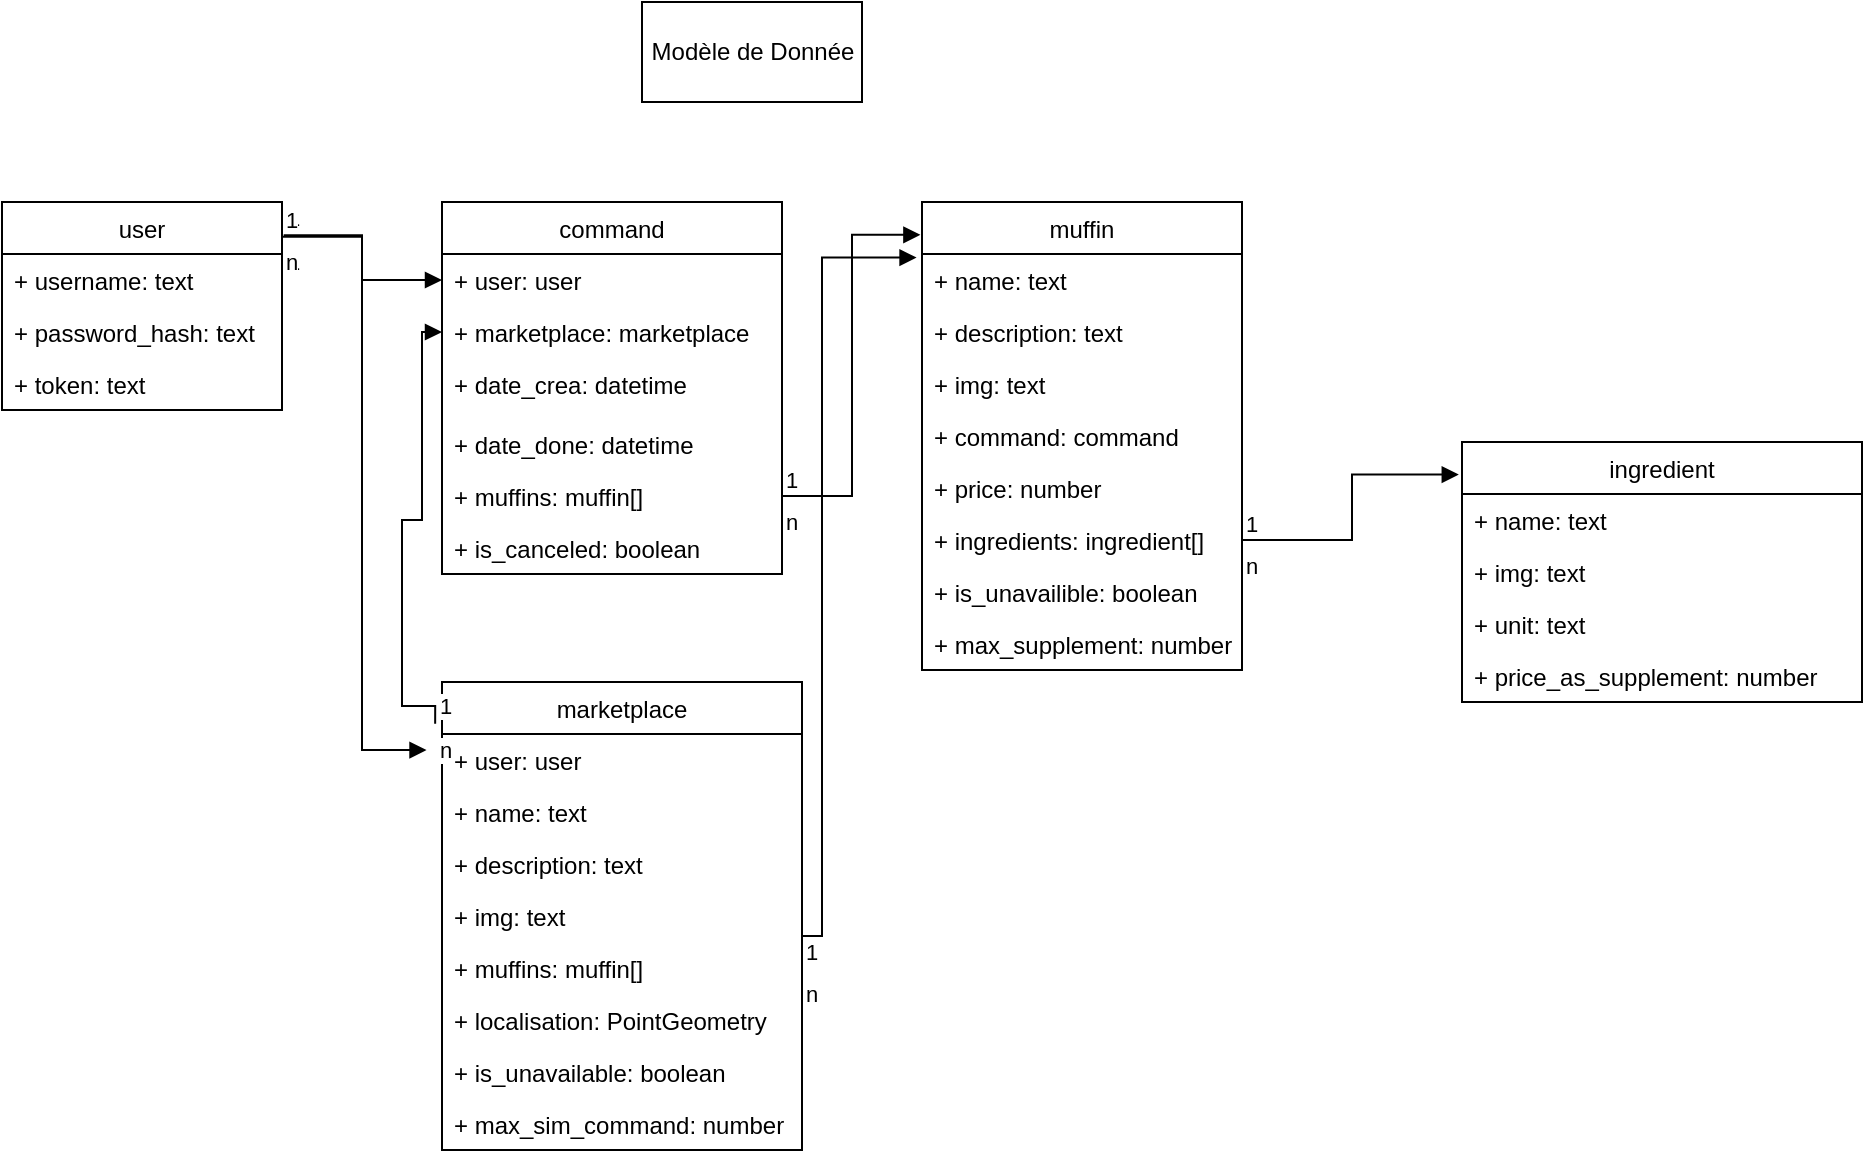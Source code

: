 <mxfile version="20.6.0" type="device"><diagram id="CpKpDiFbOtvpV1vd9glh" name="Page-1"><mxGraphModel dx="1388" dy="783" grid="1" gridSize="10" guides="1" tooltips="1" connect="1" arrows="1" fold="1" page="1" pageScale="1" pageWidth="850" pageHeight="1100" math="0" shadow="0"><root><mxCell id="0"/><mxCell id="1" parent="0"/><mxCell id="9phXg_vv8a9BjGyfQ4tH-1" value="user" style="swimlane;fontStyle=0;childLayout=stackLayout;horizontal=1;startSize=26;fillColor=none;horizontalStack=0;resizeParent=1;resizeParentMax=0;resizeLast=0;collapsible=1;marginBottom=0;" vertex="1" parent="1"><mxGeometry x="90" y="110" width="140" height="104" as="geometry"/></mxCell><mxCell id="9phXg_vv8a9BjGyfQ4tH-2" value="+ username: text" style="text;strokeColor=none;fillColor=none;align=left;verticalAlign=top;spacingLeft=4;spacingRight=4;overflow=hidden;rotatable=0;points=[[0,0.5],[1,0.5]];portConstraint=eastwest;" vertex="1" parent="9phXg_vv8a9BjGyfQ4tH-1"><mxGeometry y="26" width="140" height="26" as="geometry"/></mxCell><mxCell id="9phXg_vv8a9BjGyfQ4tH-3" value="+ password_hash: text" style="text;strokeColor=none;fillColor=none;align=left;verticalAlign=top;spacingLeft=4;spacingRight=4;overflow=hidden;rotatable=0;points=[[0,0.5],[1,0.5]];portConstraint=eastwest;" vertex="1" parent="9phXg_vv8a9BjGyfQ4tH-1"><mxGeometry y="52" width="140" height="26" as="geometry"/></mxCell><mxCell id="9phXg_vv8a9BjGyfQ4tH-4" value="+ token: text" style="text;strokeColor=none;fillColor=none;align=left;verticalAlign=top;spacingLeft=4;spacingRight=4;overflow=hidden;rotatable=0;points=[[0,0.5],[1,0.5]];portConstraint=eastwest;" vertex="1" parent="9phXg_vv8a9BjGyfQ4tH-1"><mxGeometry y="78" width="140" height="26" as="geometry"/></mxCell><mxCell id="9phXg_vv8a9BjGyfQ4tH-5" value="command" style="swimlane;fontStyle=0;childLayout=stackLayout;horizontal=1;startSize=26;fillColor=none;horizontalStack=0;resizeParent=1;resizeParentMax=0;resizeLast=0;collapsible=1;marginBottom=0;" vertex="1" parent="1"><mxGeometry x="310" y="110" width="170" height="186" as="geometry"/></mxCell><mxCell id="9phXg_vv8a9BjGyfQ4tH-6" value="+ user: user" style="text;strokeColor=none;fillColor=none;align=left;verticalAlign=top;spacingLeft=4;spacingRight=4;overflow=hidden;rotatable=0;points=[[0,0.5],[1,0.5]];portConstraint=eastwest;" vertex="1" parent="9phXg_vv8a9BjGyfQ4tH-5"><mxGeometry y="26" width="170" height="26" as="geometry"/></mxCell><mxCell id="9phXg_vv8a9BjGyfQ4tH-7" value="+ marketplace: marketplace" style="text;strokeColor=none;fillColor=none;align=left;verticalAlign=top;spacingLeft=4;spacingRight=4;overflow=hidden;rotatable=0;points=[[0,0.5],[1,0.5]];portConstraint=eastwest;" vertex="1" parent="9phXg_vv8a9BjGyfQ4tH-5"><mxGeometry y="52" width="170" height="26" as="geometry"/></mxCell><mxCell id="9phXg_vv8a9BjGyfQ4tH-8" value="+ date_crea: datetime" style="text;strokeColor=none;fillColor=none;align=left;verticalAlign=top;spacingLeft=4;spacingRight=4;overflow=hidden;rotatable=0;points=[[0,0.5],[1,0.5]];portConstraint=eastwest;" vertex="1" parent="9phXg_vv8a9BjGyfQ4tH-5"><mxGeometry y="78" width="170" height="30" as="geometry"/></mxCell><mxCell id="9phXg_vv8a9BjGyfQ4tH-9" value="+ date_done: datetime" style="text;strokeColor=none;fillColor=none;align=left;verticalAlign=top;spacingLeft=4;spacingRight=4;overflow=hidden;rotatable=0;points=[[0,0.5],[1,0.5]];portConstraint=eastwest;" vertex="1" parent="9phXg_vv8a9BjGyfQ4tH-5"><mxGeometry y="108" width="170" height="26" as="geometry"/></mxCell><mxCell id="9phXg_vv8a9BjGyfQ4tH-33" value="+ muffins: muffin[]" style="text;strokeColor=none;fillColor=none;align=left;verticalAlign=top;spacingLeft=4;spacingRight=4;overflow=hidden;rotatable=0;points=[[0,0.5],[1,0.5]];portConstraint=eastwest;" vertex="1" parent="9phXg_vv8a9BjGyfQ4tH-5"><mxGeometry y="134" width="170" height="26" as="geometry"/></mxCell><mxCell id="9phXg_vv8a9BjGyfQ4tH-66" value="+ is_canceled: boolean" style="text;strokeColor=none;fillColor=none;align=left;verticalAlign=top;spacingLeft=4;spacingRight=4;overflow=hidden;rotatable=0;points=[[0,0.5],[1,0.5]];portConstraint=eastwest;" vertex="1" parent="9phXg_vv8a9BjGyfQ4tH-5"><mxGeometry y="160" width="170" height="26" as="geometry"/></mxCell><mxCell id="9phXg_vv8a9BjGyfQ4tH-13" value="muffin" style="swimlane;fontStyle=0;childLayout=stackLayout;horizontal=1;startSize=26;fillColor=none;horizontalStack=0;resizeParent=1;resizeParentMax=0;resizeLast=0;collapsible=1;marginBottom=0;" vertex="1" parent="1"><mxGeometry x="550" y="110" width="160" height="234" as="geometry"/></mxCell><mxCell id="9phXg_vv8a9BjGyfQ4tH-14" value="+ name: text" style="text;strokeColor=none;fillColor=none;align=left;verticalAlign=top;spacingLeft=4;spacingRight=4;overflow=hidden;rotatable=0;points=[[0,0.5],[1,0.5]];portConstraint=eastwest;" vertex="1" parent="9phXg_vv8a9BjGyfQ4tH-13"><mxGeometry y="26" width="160" height="26" as="geometry"/></mxCell><mxCell id="9phXg_vv8a9BjGyfQ4tH-15" value="+ description: text" style="text;strokeColor=none;fillColor=none;align=left;verticalAlign=top;spacingLeft=4;spacingRight=4;overflow=hidden;rotatable=0;points=[[0,0.5],[1,0.5]];portConstraint=eastwest;" vertex="1" parent="9phXg_vv8a9BjGyfQ4tH-13"><mxGeometry y="52" width="160" height="26" as="geometry"/></mxCell><mxCell id="9phXg_vv8a9BjGyfQ4tH-26" value="+ img: text" style="text;strokeColor=none;fillColor=none;align=left;verticalAlign=top;spacingLeft=4;spacingRight=4;overflow=hidden;rotatable=0;points=[[0,0.5],[1,0.5]];portConstraint=eastwest;" vertex="1" parent="9phXg_vv8a9BjGyfQ4tH-13"><mxGeometry y="78" width="160" height="26" as="geometry"/></mxCell><mxCell id="9phXg_vv8a9BjGyfQ4tH-16" value="+ command: command" style="text;strokeColor=none;fillColor=none;align=left;verticalAlign=top;spacingLeft=4;spacingRight=4;overflow=hidden;rotatable=0;points=[[0,0.5],[1,0.5]];portConstraint=eastwest;" vertex="1" parent="9phXg_vv8a9BjGyfQ4tH-13"><mxGeometry y="104" width="160" height="26" as="geometry"/></mxCell><mxCell id="9phXg_vv8a9BjGyfQ4tH-17" value="+ price: number" style="text;strokeColor=none;fillColor=none;align=left;verticalAlign=top;spacingLeft=4;spacingRight=4;overflow=hidden;rotatable=0;points=[[0,0.5],[1,0.5]];portConstraint=eastwest;" vertex="1" parent="9phXg_vv8a9BjGyfQ4tH-13"><mxGeometry y="130" width="160" height="26" as="geometry"/></mxCell><mxCell id="9phXg_vv8a9BjGyfQ4tH-30" value="+ ingredients: ingredient[]" style="text;strokeColor=none;fillColor=none;align=left;verticalAlign=top;spacingLeft=4;spacingRight=4;overflow=hidden;rotatable=0;points=[[0,0.5],[1,0.5]];portConstraint=eastwest;" vertex="1" parent="9phXg_vv8a9BjGyfQ4tH-13"><mxGeometry y="156" width="160" height="26" as="geometry"/></mxCell><mxCell id="9phXg_vv8a9BjGyfQ4tH-59" value="+ is_unavailible: boolean" style="text;strokeColor=none;fillColor=none;align=left;verticalAlign=top;spacingLeft=4;spacingRight=4;overflow=hidden;rotatable=0;points=[[0,0.5],[1,0.5]];portConstraint=eastwest;" vertex="1" parent="9phXg_vv8a9BjGyfQ4tH-13"><mxGeometry y="182" width="160" height="26" as="geometry"/></mxCell><mxCell id="9phXg_vv8a9BjGyfQ4tH-67" value="+ max_supplement: number" style="text;strokeColor=none;fillColor=none;align=left;verticalAlign=top;spacingLeft=4;spacingRight=4;overflow=hidden;rotatable=0;points=[[0,0.5],[1,0.5]];portConstraint=eastwest;" vertex="1" parent="9phXg_vv8a9BjGyfQ4tH-13"><mxGeometry y="208" width="160" height="26" as="geometry"/></mxCell><mxCell id="9phXg_vv8a9BjGyfQ4tH-18" value="ingredient" style="swimlane;fontStyle=0;childLayout=stackLayout;horizontal=1;startSize=26;fillColor=none;horizontalStack=0;resizeParent=1;resizeParentMax=0;resizeLast=0;collapsible=1;marginBottom=0;" vertex="1" parent="1"><mxGeometry x="820" y="230" width="200" height="130" as="geometry"/></mxCell><mxCell id="9phXg_vv8a9BjGyfQ4tH-19" value="+ name: text" style="text;strokeColor=none;fillColor=none;align=left;verticalAlign=top;spacingLeft=4;spacingRight=4;overflow=hidden;rotatable=0;points=[[0,0.5],[1,0.5]];portConstraint=eastwest;" vertex="1" parent="9phXg_vv8a9BjGyfQ4tH-18"><mxGeometry y="26" width="200" height="26" as="geometry"/></mxCell><mxCell id="9phXg_vv8a9BjGyfQ4tH-27" value="+ img: text" style="text;strokeColor=none;fillColor=none;align=left;verticalAlign=top;spacingLeft=4;spacingRight=4;overflow=hidden;rotatable=0;points=[[0,0.5],[1,0.5]];portConstraint=eastwest;" vertex="1" parent="9phXg_vv8a9BjGyfQ4tH-18"><mxGeometry y="52" width="200" height="26" as="geometry"/></mxCell><mxCell id="9phXg_vv8a9BjGyfQ4tH-20" value="+ unit: text" style="text;strokeColor=none;fillColor=none;align=left;verticalAlign=top;spacingLeft=4;spacingRight=4;overflow=hidden;rotatable=0;points=[[0,0.5],[1,0.5]];portConstraint=eastwest;" vertex="1" parent="9phXg_vv8a9BjGyfQ4tH-18"><mxGeometry y="78" width="200" height="26" as="geometry"/></mxCell><mxCell id="9phXg_vv8a9BjGyfQ4tH-21" value="+ price_as_supplement: number" style="text;strokeColor=none;fillColor=none;align=left;verticalAlign=top;spacingLeft=4;spacingRight=4;overflow=hidden;rotatable=0;points=[[0,0.5],[1,0.5]];portConstraint=eastwest;" vertex="1" parent="9phXg_vv8a9BjGyfQ4tH-18"><mxGeometry y="104" width="200" height="26" as="geometry"/></mxCell><mxCell id="9phXg_vv8a9BjGyfQ4tH-22" value="marketplace" style="swimlane;fontStyle=0;childLayout=stackLayout;horizontal=1;startSize=26;fillColor=none;horizontalStack=0;resizeParent=1;resizeParentMax=0;resizeLast=0;collapsible=1;marginBottom=0;" vertex="1" parent="1"><mxGeometry x="310" y="350" width="180" height="234" as="geometry"/></mxCell><mxCell id="9phXg_vv8a9BjGyfQ4tH-51" value="+ user: user" style="text;strokeColor=none;fillColor=none;align=left;verticalAlign=top;spacingLeft=4;spacingRight=4;overflow=hidden;rotatable=0;points=[[0,0.5],[1,0.5]];portConstraint=eastwest;" vertex="1" parent="9phXg_vv8a9BjGyfQ4tH-22"><mxGeometry y="26" width="180" height="26" as="geometry"/></mxCell><mxCell id="9phXg_vv8a9BjGyfQ4tH-23" value="+ name: text" style="text;strokeColor=none;fillColor=none;align=left;verticalAlign=top;spacingLeft=4;spacingRight=4;overflow=hidden;rotatable=0;points=[[0,0.5],[1,0.5]];portConstraint=eastwest;" vertex="1" parent="9phXg_vv8a9BjGyfQ4tH-22"><mxGeometry y="52" width="180" height="26" as="geometry"/></mxCell><mxCell id="9phXg_vv8a9BjGyfQ4tH-24" value="+ description: text" style="text;strokeColor=none;fillColor=none;align=left;verticalAlign=top;spacingLeft=4;spacingRight=4;overflow=hidden;rotatable=0;points=[[0,0.5],[1,0.5]];portConstraint=eastwest;" vertex="1" parent="9phXg_vv8a9BjGyfQ4tH-22"><mxGeometry y="78" width="180" height="26" as="geometry"/></mxCell><mxCell id="9phXg_vv8a9BjGyfQ4tH-25" value="+ img: text" style="text;strokeColor=none;fillColor=none;align=left;verticalAlign=top;spacingLeft=4;spacingRight=4;overflow=hidden;rotatable=0;points=[[0,0.5],[1,0.5]];portConstraint=eastwest;" vertex="1" parent="9phXg_vv8a9BjGyfQ4tH-22"><mxGeometry y="104" width="180" height="26" as="geometry"/></mxCell><mxCell id="9phXg_vv8a9BjGyfQ4tH-38" value="+ muffins: muffin[]" style="text;strokeColor=none;fillColor=none;align=left;verticalAlign=top;spacingLeft=4;spacingRight=4;overflow=hidden;rotatable=0;points=[[0,0.5],[1,0.5]];portConstraint=eastwest;" vertex="1" parent="9phXg_vv8a9BjGyfQ4tH-22"><mxGeometry y="130" width="180" height="26" as="geometry"/></mxCell><mxCell id="9phXg_vv8a9BjGyfQ4tH-61" value="+ localisation: PointGeometry" style="text;strokeColor=none;fillColor=none;align=left;verticalAlign=top;spacingLeft=4;spacingRight=4;overflow=hidden;rotatable=0;points=[[0,0.5],[1,0.5]];portConstraint=eastwest;" vertex="1" parent="9phXg_vv8a9BjGyfQ4tH-22"><mxGeometry y="156" width="180" height="26" as="geometry"/></mxCell><mxCell id="9phXg_vv8a9BjGyfQ4tH-62" value="+ is_unavailable: boolean" style="text;strokeColor=none;fillColor=none;align=left;verticalAlign=top;spacingLeft=4;spacingRight=4;overflow=hidden;rotatable=0;points=[[0,0.5],[1,0.5]];portConstraint=eastwest;" vertex="1" parent="9phXg_vv8a9BjGyfQ4tH-22"><mxGeometry y="182" width="180" height="26" as="geometry"/></mxCell><mxCell id="9phXg_vv8a9BjGyfQ4tH-63" value="+ max_sim_command: number" style="text;strokeColor=none;fillColor=none;align=left;verticalAlign=top;spacingLeft=4;spacingRight=4;overflow=hidden;rotatable=0;points=[[0,0.5],[1,0.5]];portConstraint=eastwest;" vertex="1" parent="9phXg_vv8a9BjGyfQ4tH-22"><mxGeometry y="208" width="180" height="26" as="geometry"/></mxCell><mxCell id="9phXg_vv8a9BjGyfQ4tH-31" value="n" style="endArrow=block;endFill=1;html=1;edgeStyle=orthogonalEdgeStyle;align=left;verticalAlign=top;rounded=0;exitX=1;exitY=0.5;exitDx=0;exitDy=0;entryX=-0.008;entryY=0.125;entryDx=0;entryDy=0;entryPerimeter=0;" edge="1" parent="1" source="9phXg_vv8a9BjGyfQ4tH-30" target="9phXg_vv8a9BjGyfQ4tH-18"><mxGeometry x="-1" relative="1" as="geometry"><mxPoint x="690" y="310" as="sourcePoint"/><mxPoint x="780" y="220" as="targetPoint"/></mxGeometry></mxCell><mxCell id="9phXg_vv8a9BjGyfQ4tH-32" value="1" style="edgeLabel;resizable=0;html=1;align=left;verticalAlign=bottom;" connectable="0" vertex="1" parent="9phXg_vv8a9BjGyfQ4tH-31"><mxGeometry x="-1" relative="1" as="geometry"/></mxCell><mxCell id="9phXg_vv8a9BjGyfQ4tH-34" value="n" style="endArrow=block;endFill=1;html=1;edgeStyle=orthogonalEdgeStyle;align=left;verticalAlign=top;rounded=0;exitX=1;exitY=0.5;exitDx=0;exitDy=0;entryX=-0.005;entryY=0.07;entryDx=0;entryDy=0;entryPerimeter=0;" edge="1" parent="1" source="9phXg_vv8a9BjGyfQ4tH-33" target="9phXg_vv8a9BjGyfQ4tH-13"><mxGeometry x="-1" relative="1" as="geometry"><mxPoint x="530" y="390" as="sourcePoint"/><mxPoint x="690" y="390" as="targetPoint"/></mxGeometry></mxCell><mxCell id="9phXg_vv8a9BjGyfQ4tH-35" value="1" style="edgeLabel;resizable=0;html=1;align=left;verticalAlign=bottom;" connectable="0" vertex="1" parent="9phXg_vv8a9BjGyfQ4tH-34"><mxGeometry x="-1" relative="1" as="geometry"/></mxCell><mxCell id="9phXg_vv8a9BjGyfQ4tH-39" value="n" style="endArrow=block;endFill=1;html=1;edgeStyle=orthogonalEdgeStyle;align=left;verticalAlign=top;rounded=0;exitX=1;exitY=0.5;exitDx=0;exitDy=0;entryX=-0.017;entryY=0.069;entryDx=0;entryDy=0;entryPerimeter=0;" edge="1" parent="1" source="9phXg_vv8a9BjGyfQ4tH-38" target="9phXg_vv8a9BjGyfQ4tH-14"><mxGeometry x="-1" relative="1" as="geometry"><mxPoint x="370" y="470" as="sourcePoint"/><mxPoint x="530" y="470" as="targetPoint"/><Array as="points"><mxPoint x="500" y="477"/><mxPoint x="500" y="138"/></Array></mxGeometry></mxCell><mxCell id="9phXg_vv8a9BjGyfQ4tH-40" value="1" style="edgeLabel;resizable=0;html=1;align=left;verticalAlign=bottom;" connectable="0" vertex="1" parent="9phXg_vv8a9BjGyfQ4tH-39"><mxGeometry x="-1" relative="1" as="geometry"/></mxCell><mxCell id="9phXg_vv8a9BjGyfQ4tH-41" value="1" style="endArrow=block;endFill=1;html=1;edgeStyle=orthogonalEdgeStyle;align=left;verticalAlign=top;rounded=0;exitX=1.006;exitY=0.16;exitDx=0;exitDy=0;exitPerimeter=0;entryX=0;entryY=0.5;entryDx=0;entryDy=0;" edge="1" parent="1" source="9phXg_vv8a9BjGyfQ4tH-1" target="9phXg_vv8a9BjGyfQ4tH-6"><mxGeometry x="-1" relative="1" as="geometry"><mxPoint x="170" y="300" as="sourcePoint"/><mxPoint x="330" y="300" as="targetPoint"/></mxGeometry></mxCell><mxCell id="9phXg_vv8a9BjGyfQ4tH-42" value="1" style="edgeLabel;resizable=0;html=1;align=left;verticalAlign=bottom;" connectable="0" vertex="1" parent="9phXg_vv8a9BjGyfQ4tH-41"><mxGeometry x="-1" relative="1" as="geometry"/></mxCell><mxCell id="9phXg_vv8a9BjGyfQ4tH-45" value="n" style="endArrow=block;endFill=1;html=1;edgeStyle=orthogonalEdgeStyle;align=left;verticalAlign=top;rounded=0;entryX=0;entryY=0.5;entryDx=0;entryDy=0;exitX=-0.019;exitY=0.089;exitDx=0;exitDy=0;exitPerimeter=0;" edge="1" parent="1" source="9phXg_vv8a9BjGyfQ4tH-22" target="9phXg_vv8a9BjGyfQ4tH-7"><mxGeometry x="-1" relative="1" as="geometry"><mxPoint x="130" y="390" as="sourcePoint"/><mxPoint x="290" y="390" as="targetPoint"/><Array as="points"><mxPoint x="290" y="362"/><mxPoint x="290" y="269"/><mxPoint x="300" y="269"/><mxPoint x="300" y="175"/></Array></mxGeometry></mxCell><mxCell id="9phXg_vv8a9BjGyfQ4tH-46" value="1" style="edgeLabel;resizable=0;html=1;align=left;verticalAlign=bottom;" connectable="0" vertex="1" parent="9phXg_vv8a9BjGyfQ4tH-45"><mxGeometry x="-1" relative="1" as="geometry"/></mxCell><mxCell id="9phXg_vv8a9BjGyfQ4tH-52" value="n" style="endArrow=block;endFill=1;html=1;edgeStyle=orthogonalEdgeStyle;align=left;verticalAlign=top;rounded=0;exitX=0.998;exitY=0.167;exitDx=0;exitDy=0;exitPerimeter=0;entryX=-0.043;entryY=0.308;entryDx=0;entryDy=0;entryPerimeter=0;" edge="1" parent="1" source="9phXg_vv8a9BjGyfQ4tH-1" target="9phXg_vv8a9BjGyfQ4tH-51"><mxGeometry x="-1" relative="1" as="geometry"><mxPoint x="90" y="400" as="sourcePoint"/><mxPoint x="250" y="400" as="targetPoint"/></mxGeometry></mxCell><mxCell id="9phXg_vv8a9BjGyfQ4tH-53" value="1" style="edgeLabel;resizable=0;html=1;align=left;verticalAlign=bottom;" connectable="0" vertex="1" parent="9phXg_vv8a9BjGyfQ4tH-52"><mxGeometry x="-1" relative="1" as="geometry"/></mxCell><mxCell id="9phXg_vv8a9BjGyfQ4tH-65" value="Modèle de Donnée" style="html=1;" vertex="1" parent="1"><mxGeometry x="410" y="10" width="110" height="50" as="geometry"/></mxCell></root></mxGraphModel></diagram></mxfile>